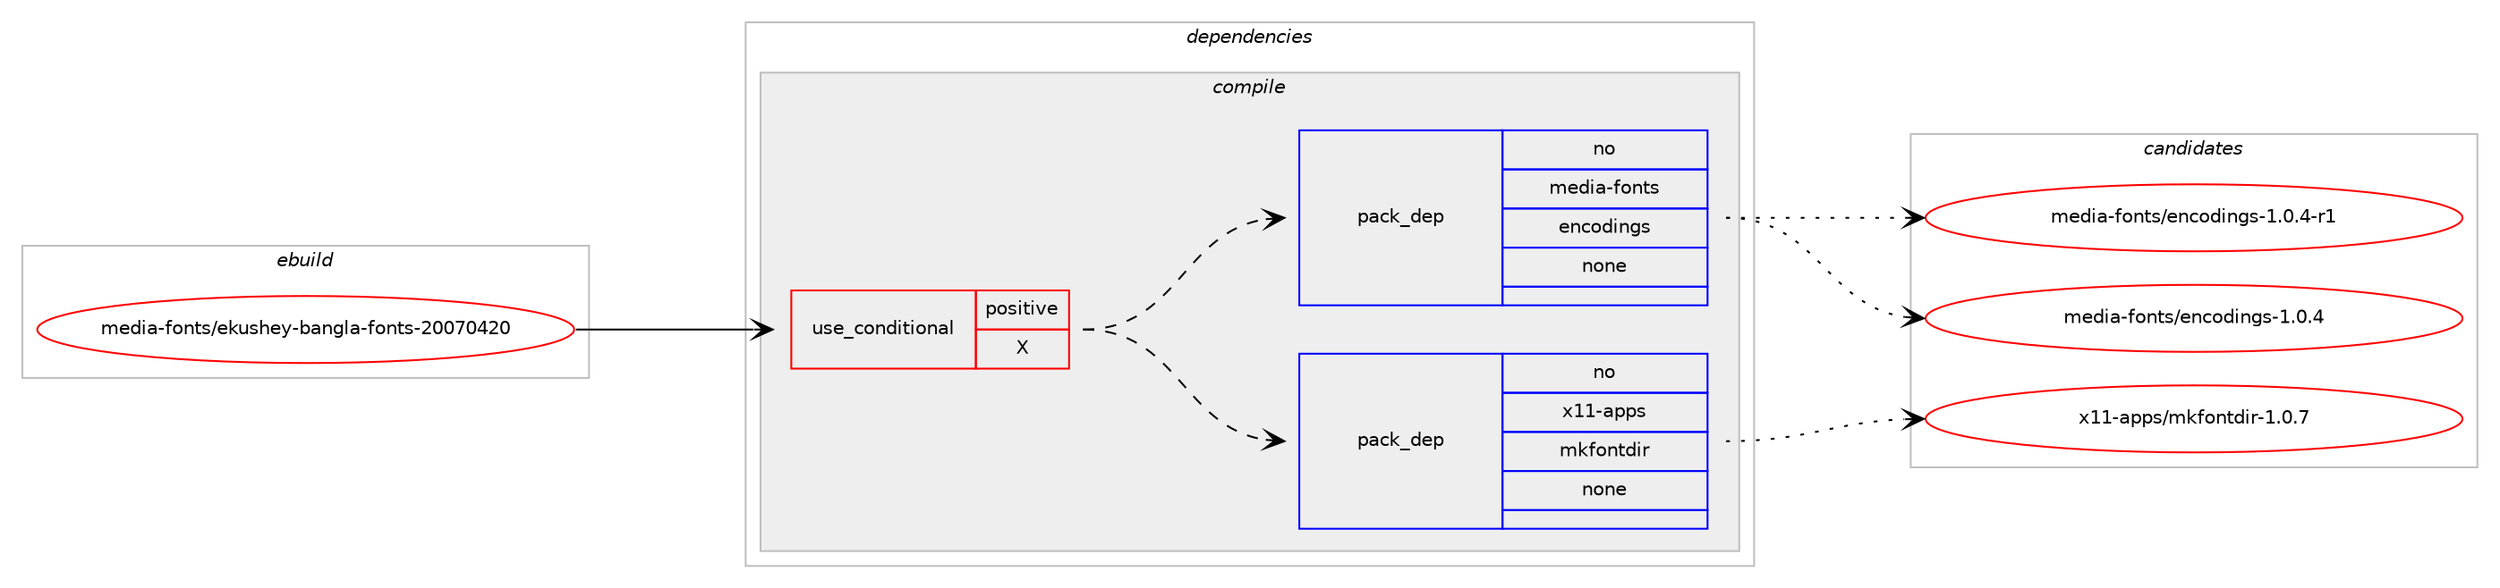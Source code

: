 digraph prolog {

# *************
# Graph options
# *************

newrank=true;
concentrate=true;
compound=true;
graph [rankdir=LR,fontname=Helvetica,fontsize=10,ranksep=1.5];#, ranksep=2.5, nodesep=0.2];
edge  [arrowhead=vee];
node  [fontname=Helvetica,fontsize=10];

# **********
# The ebuild
# **********

subgraph cluster_leftcol {
color=gray;
rank=same;
label=<<i>ebuild</i>>;
id [label="media-fonts/ekushey-bangla-fonts-20070420", color=red, width=4, href="../media-fonts/ekushey-bangla-fonts-20070420.svg"];
}

# ****************
# The dependencies
# ****************

subgraph cluster_midcol {
color=gray;
label=<<i>dependencies</i>>;
subgraph cluster_compile {
fillcolor="#eeeeee";
style=filled;
label=<<i>compile</i>>;
subgraph cond86459 {
dependency348715 [label=<<TABLE BORDER="0" CELLBORDER="1" CELLSPACING="0" CELLPADDING="4"><TR><TD ROWSPAN="3" CELLPADDING="10">use_conditional</TD></TR><TR><TD>positive</TD></TR><TR><TD>X</TD></TR></TABLE>>, shape=none, color=red];
subgraph pack256978 {
dependency348716 [label=<<TABLE BORDER="0" CELLBORDER="1" CELLSPACING="0" CELLPADDING="4" WIDTH="220"><TR><TD ROWSPAN="6" CELLPADDING="30">pack_dep</TD></TR><TR><TD WIDTH="110">no</TD></TR><TR><TD>x11-apps</TD></TR><TR><TD>mkfontdir</TD></TR><TR><TD>none</TD></TR><TR><TD></TD></TR></TABLE>>, shape=none, color=blue];
}
dependency348715:e -> dependency348716:w [weight=20,style="dashed",arrowhead="vee"];
subgraph pack256979 {
dependency348717 [label=<<TABLE BORDER="0" CELLBORDER="1" CELLSPACING="0" CELLPADDING="4" WIDTH="220"><TR><TD ROWSPAN="6" CELLPADDING="30">pack_dep</TD></TR><TR><TD WIDTH="110">no</TD></TR><TR><TD>media-fonts</TD></TR><TR><TD>encodings</TD></TR><TR><TD>none</TD></TR><TR><TD></TD></TR></TABLE>>, shape=none, color=blue];
}
dependency348715:e -> dependency348717:w [weight=20,style="dashed",arrowhead="vee"];
}
id:e -> dependency348715:w [weight=20,style="solid",arrowhead="vee"];
}
subgraph cluster_compileandrun {
fillcolor="#eeeeee";
style=filled;
label=<<i>compile and run</i>>;
}
subgraph cluster_run {
fillcolor="#eeeeee";
style=filled;
label=<<i>run</i>>;
}
}

# **************
# The candidates
# **************

subgraph cluster_choices {
rank=same;
color=gray;
label=<<i>candidates</i>>;

subgraph choice256978 {
color=black;
nodesep=1;
choice1204949459711211211547109107102111110116100105114454946484655 [label="x11-apps/mkfontdir-1.0.7", color=red, width=4,href="../x11-apps/mkfontdir-1.0.7.svg"];
dependency348716:e -> choice1204949459711211211547109107102111110116100105114454946484655:w [style=dotted,weight="100"];
}
subgraph choice256979 {
color=black;
nodesep=1;
choice10910110010597451021111101161154710111099111100105110103115454946484652 [label="media-fonts/encodings-1.0.4", color=red, width=4,href="../media-fonts/encodings-1.0.4.svg"];
choice109101100105974510211111011611547101110991111001051101031154549464846524511449 [label="media-fonts/encodings-1.0.4-r1", color=red, width=4,href="../media-fonts/encodings-1.0.4-r1.svg"];
dependency348717:e -> choice10910110010597451021111101161154710111099111100105110103115454946484652:w [style=dotted,weight="100"];
dependency348717:e -> choice109101100105974510211111011611547101110991111001051101031154549464846524511449:w [style=dotted,weight="100"];
}
}

}

